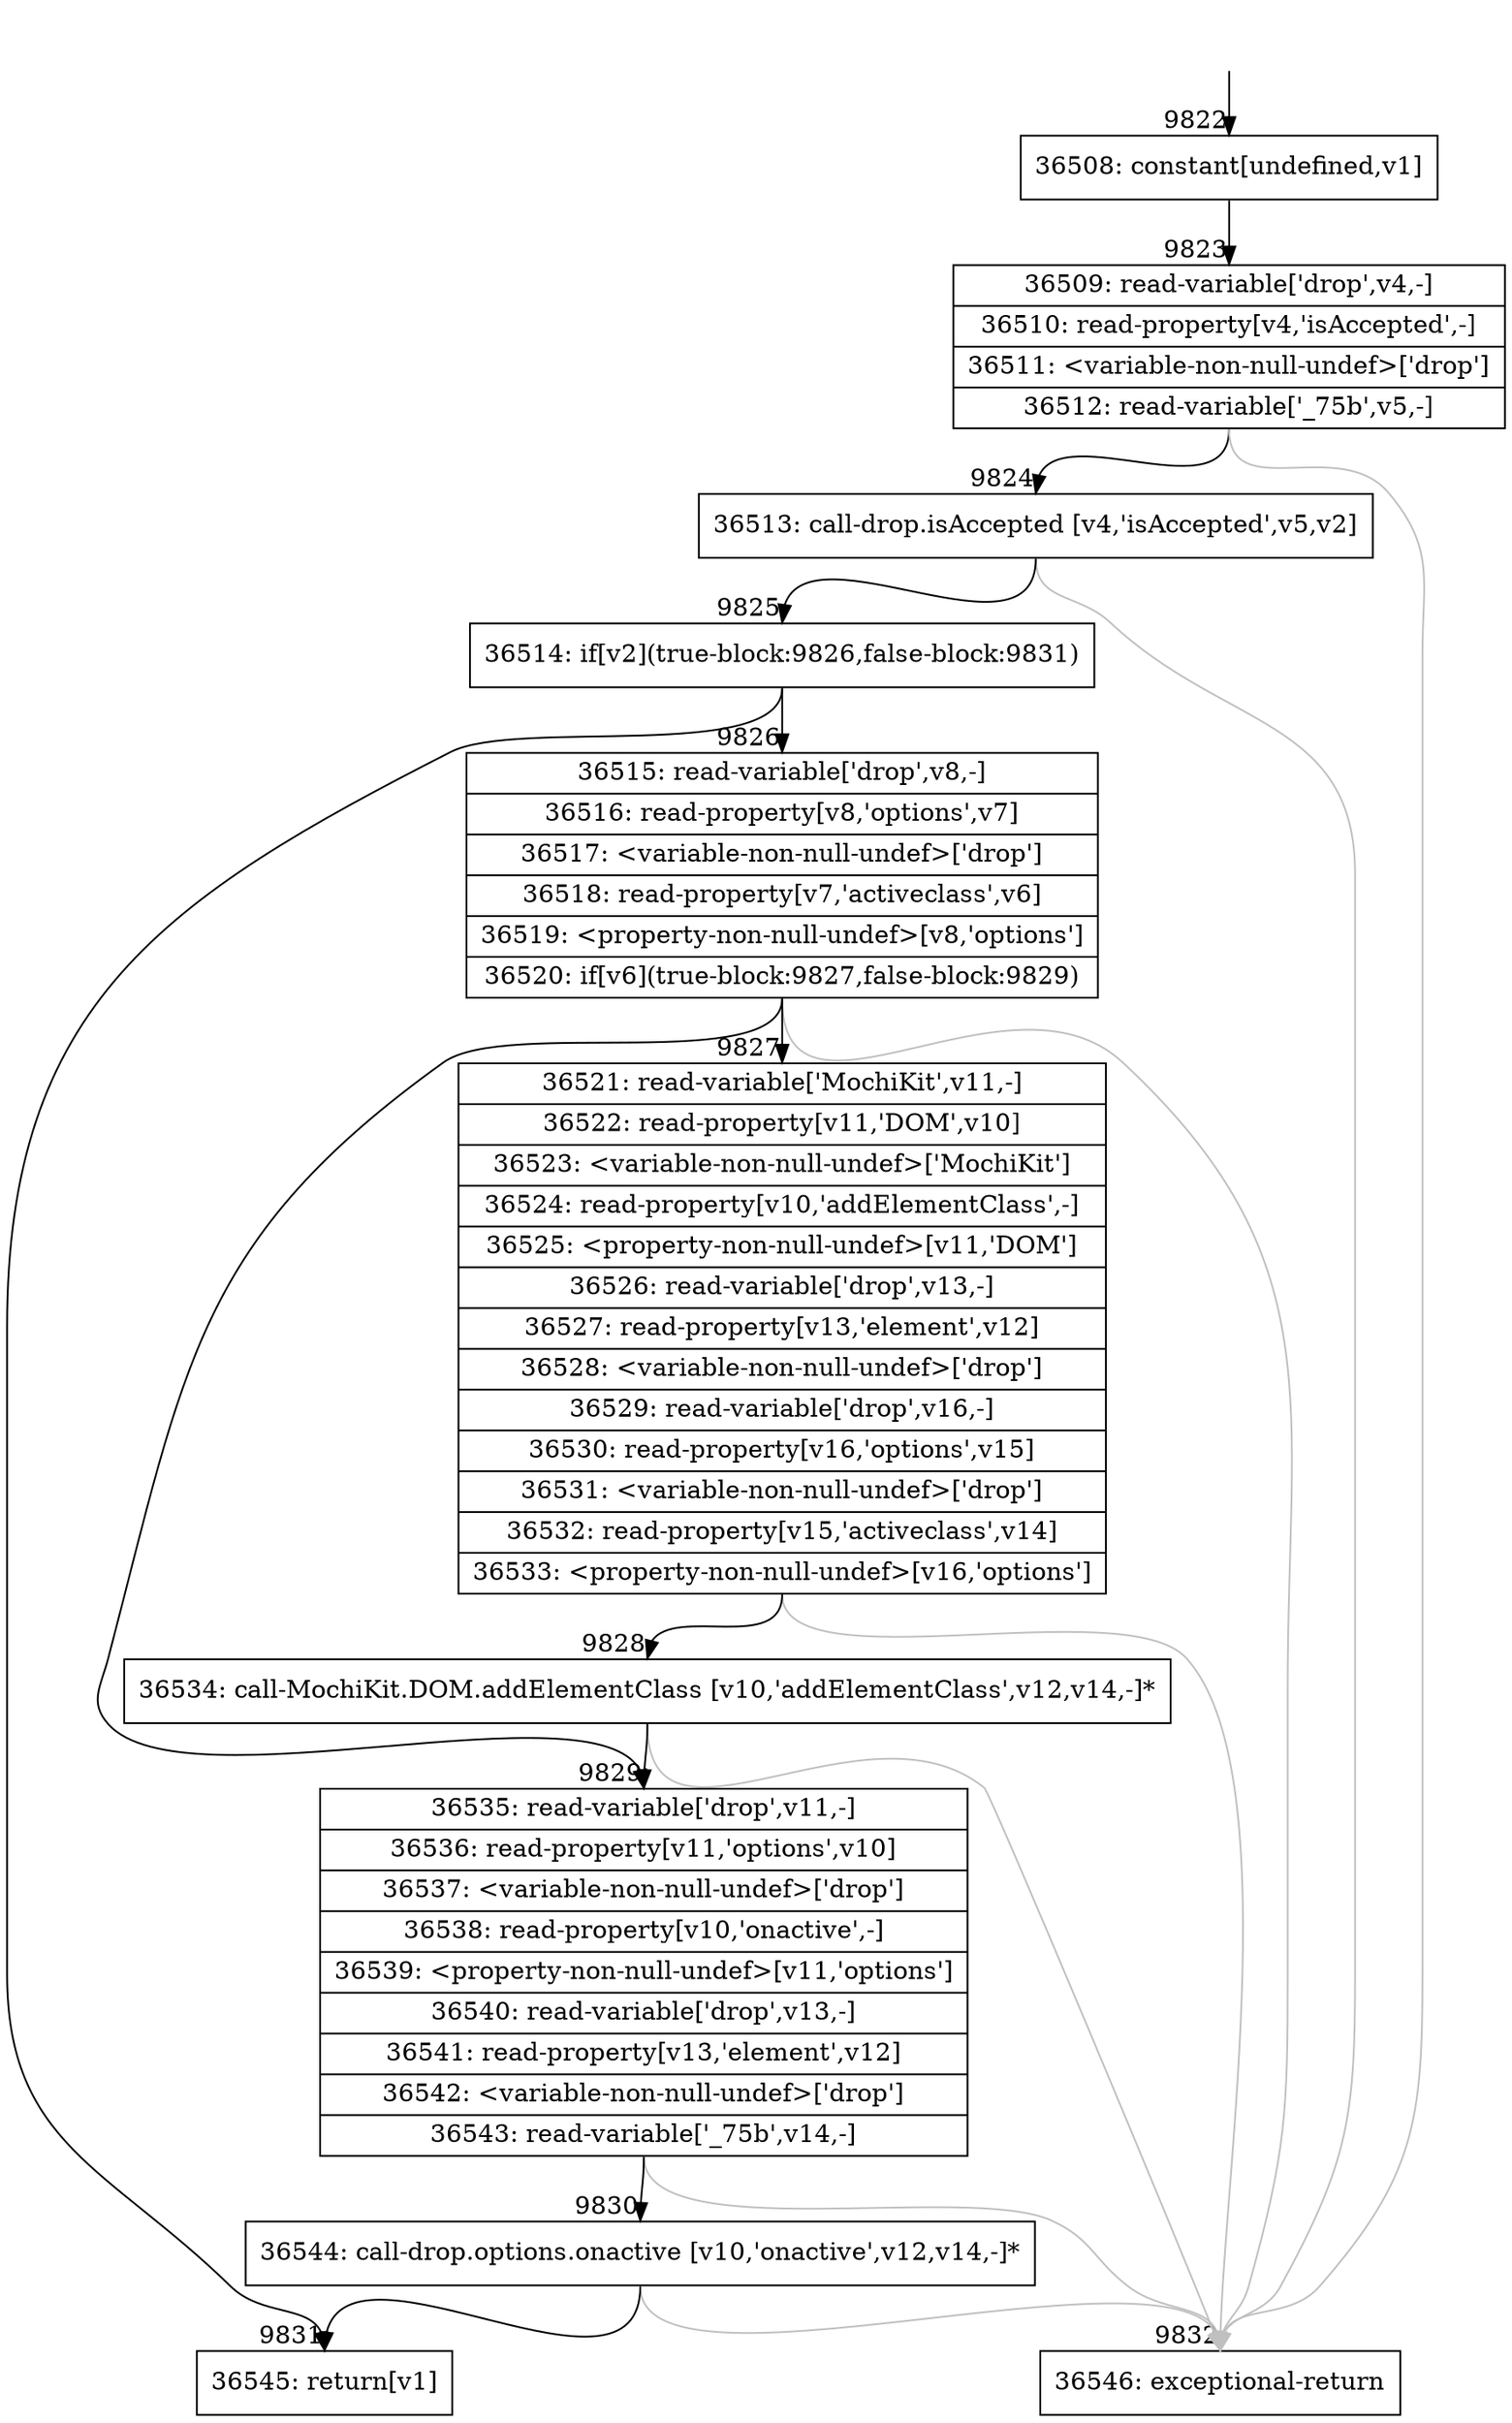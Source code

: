 digraph {
rankdir="TD"
BB_entry693[shape=none,label=""];
BB_entry693 -> BB9822 [tailport=s, headport=n, headlabel="    9822"]
BB9822 [shape=record label="{36508: constant[undefined,v1]}" ] 
BB9822 -> BB9823 [tailport=s, headport=n, headlabel="      9823"]
BB9823 [shape=record label="{36509: read-variable['drop',v4,-]|36510: read-property[v4,'isAccepted',-]|36511: \<variable-non-null-undef\>['drop']|36512: read-variable['_75b',v5,-]}" ] 
BB9823 -> BB9824 [tailport=s, headport=n, headlabel="      9824"]
BB9823 -> BB9832 [tailport=s, headport=n, color=gray, headlabel="      9832"]
BB9824 [shape=record label="{36513: call-drop.isAccepted [v4,'isAccepted',v5,v2]}" ] 
BB9824 -> BB9825 [tailport=s, headport=n, headlabel="      9825"]
BB9824 -> BB9832 [tailport=s, headport=n, color=gray]
BB9825 [shape=record label="{36514: if[v2](true-block:9826,false-block:9831)}" ] 
BB9825 -> BB9826 [tailport=s, headport=n, headlabel="      9826"]
BB9825 -> BB9831 [tailport=s, headport=n, headlabel="      9831"]
BB9826 [shape=record label="{36515: read-variable['drop',v8,-]|36516: read-property[v8,'options',v7]|36517: \<variable-non-null-undef\>['drop']|36518: read-property[v7,'activeclass',v6]|36519: \<property-non-null-undef\>[v8,'options']|36520: if[v6](true-block:9827,false-block:9829)}" ] 
BB9826 -> BB9827 [tailport=s, headport=n, headlabel="      9827"]
BB9826 -> BB9829 [tailport=s, headport=n, headlabel="      9829"]
BB9826 -> BB9832 [tailport=s, headport=n, color=gray]
BB9827 [shape=record label="{36521: read-variable['MochiKit',v11,-]|36522: read-property[v11,'DOM',v10]|36523: \<variable-non-null-undef\>['MochiKit']|36524: read-property[v10,'addElementClass',-]|36525: \<property-non-null-undef\>[v11,'DOM']|36526: read-variable['drop',v13,-]|36527: read-property[v13,'element',v12]|36528: \<variable-non-null-undef\>['drop']|36529: read-variable['drop',v16,-]|36530: read-property[v16,'options',v15]|36531: \<variable-non-null-undef\>['drop']|36532: read-property[v15,'activeclass',v14]|36533: \<property-non-null-undef\>[v16,'options']}" ] 
BB9827 -> BB9828 [tailport=s, headport=n, headlabel="      9828"]
BB9827 -> BB9832 [tailport=s, headport=n, color=gray]
BB9828 [shape=record label="{36534: call-MochiKit.DOM.addElementClass [v10,'addElementClass',v12,v14,-]*}" ] 
BB9828 -> BB9829 [tailport=s, headport=n]
BB9828 -> BB9832 [tailport=s, headport=n, color=gray]
BB9829 [shape=record label="{36535: read-variable['drop',v11,-]|36536: read-property[v11,'options',v10]|36537: \<variable-non-null-undef\>['drop']|36538: read-property[v10,'onactive',-]|36539: \<property-non-null-undef\>[v11,'options']|36540: read-variable['drop',v13,-]|36541: read-property[v13,'element',v12]|36542: \<variable-non-null-undef\>['drop']|36543: read-variable['_75b',v14,-]}" ] 
BB9829 -> BB9830 [tailport=s, headport=n, headlabel="      9830"]
BB9829 -> BB9832 [tailport=s, headport=n, color=gray]
BB9830 [shape=record label="{36544: call-drop.options.onactive [v10,'onactive',v12,v14,-]*}" ] 
BB9830 -> BB9831 [tailport=s, headport=n]
BB9830 -> BB9832 [tailport=s, headport=n, color=gray]
BB9831 [shape=record label="{36545: return[v1]}" ] 
BB9832 [shape=record label="{36546: exceptional-return}" ] 
//#$~ 6933
}
